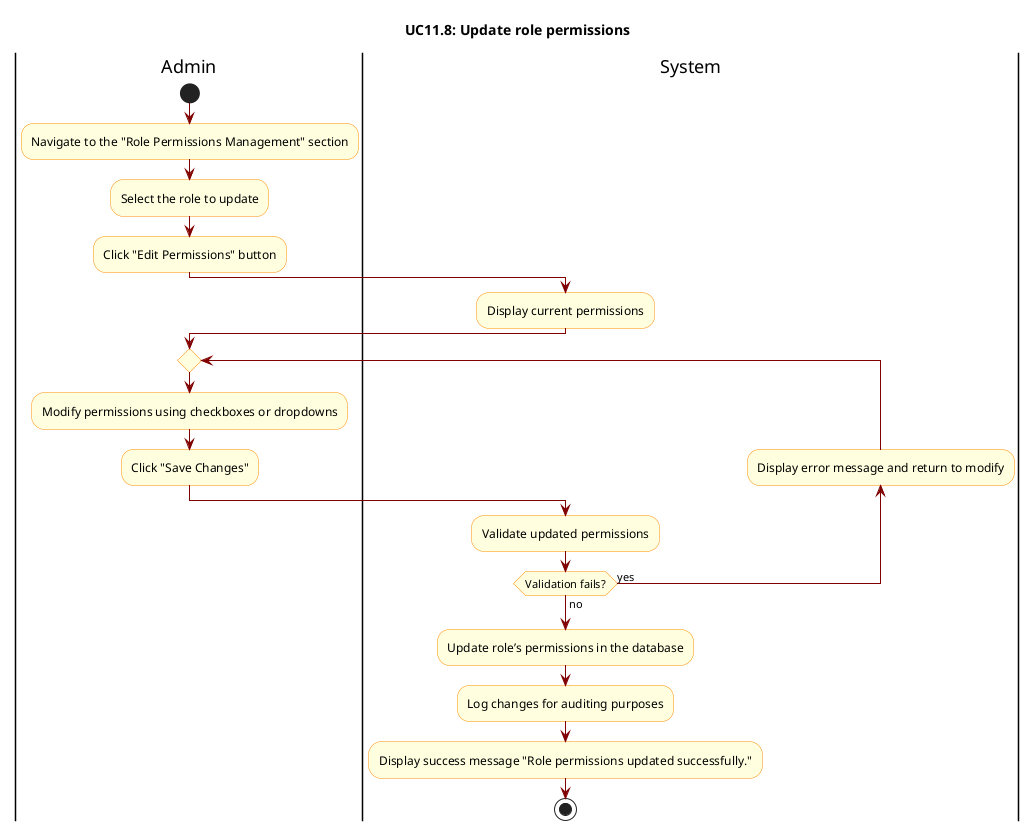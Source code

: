 @startuml

skinparam ActivityBackgroundColor LightYellow
skinparam ActivityBorderColor DarkOrange
skinparam ArrowColor Maroon

title UC11.8: Update role permissions

|Admin|
start
:Navigate to the "Role Permissions Management" section;
:Select the role to update;
:Click "Edit Permissions" button;

|System|
:Display current permissions;

|Admin|
repeat
    :Modify permissions using checkboxes or dropdowns;
    :Click "Save Changes";
    |System|
    :Validate updated permissions;
    backward :Display error message and return to modify;
repeat while (Validation fails?) is (yes) not (no)

|System|
:Update role’s permissions in the database;
:Log changes for auditing purposes;
:Display success message "Role permissions updated successfully.";
stop

@enduml
